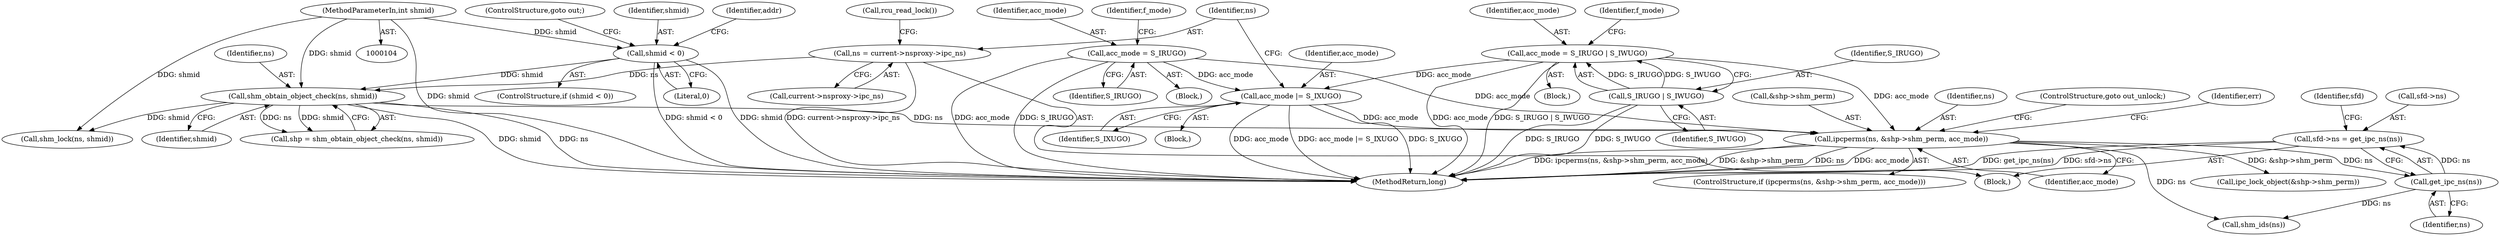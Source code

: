digraph "0_linux_a399b29dfbaaaf91162b2dc5a5875dd51bbfa2a1_0@pointer" {
"1000389" [label="(Call,sfd->ns = get_ipc_ns(ns))"];
"1000393" [label="(Call,get_ipc_ns(ns))"];
"1000251" [label="(Call,ipcperms(ns, &shp->shm_perm, acc_mode))"];
"1000234" [label="(Call,shm_obtain_object_check(ns, shmid))"];
"1000224" [label="(Call,ns = current->nsproxy->ipc_ns)"];
"1000132" [label="(Call,shmid < 0)"];
"1000105" [label="(MethodParameterIn,int shmid)"];
"1000190" [label="(Call,acc_mode = S_IRUGO)"];
"1000221" [label="(Call,acc_mode |= S_IXUGO)"];
"1000203" [label="(Call,acc_mode = S_IRUGO | S_IWUGO)"];
"1000205" [label="(Call,S_IRUGO | S_IWUGO)"];
"1000251" [label="(Call,ipcperms(ns, &shp->shm_perm, acc_mode))"];
"1000258" [label="(ControlStructure,goto out_unlock;)"];
"1000393" [label="(Call,get_ipc_ns(ns))"];
"1000133" [label="(Identifier,shmid)"];
"1000552" [label="(MethodReturn,long)"];
"1000110" [label="(Block,)"];
"1000397" [label="(Identifier,sfd)"];
"1000236" [label="(Identifier,shmid)"];
"1000203" [label="(Call,acc_mode = S_IRUGO | S_IWUGO)"];
"1000190" [label="(Call,acc_mode = S_IRUGO)"];
"1000390" [label="(Call,sfd->ns)"];
"1000231" [label="(Call,rcu_read_lock())"];
"1000139" [label="(Identifier,addr)"];
"1000223" [label="(Identifier,S_IXUGO)"];
"1000192" [label="(Identifier,S_IRUGO)"];
"1000260" [label="(Identifier,err)"];
"1000389" [label="(Call,sfd->ns = get_ipc_ns(ns))"];
"1000394" [label="(Identifier,ns)"];
"1000217" [label="(Block,)"];
"1000204" [label="(Identifier,acc_mode)"];
"1000514" [label="(Call,shm_ids(ns))"];
"1000224" [label="(Call,ns = current->nsproxy->ipc_ns)"];
"1000268" [label="(Call,ipc_lock_object(&shp->shm_perm))"];
"1000135" [label="(ControlStructure,goto out;)"];
"1000132" [label="(Call,shmid < 0)"];
"1000257" [label="(Identifier,acc_mode)"];
"1000197" [label="(Block,)"];
"1000250" [label="(ControlStructure,if (ipcperms(ns, &shp->shm_perm, acc_mode)))"];
"1000235" [label="(Identifier,ns)"];
"1000186" [label="(Block,)"];
"1000222" [label="(Identifier,acc_mode)"];
"1000253" [label="(Call,&shp->shm_perm)"];
"1000225" [label="(Identifier,ns)"];
"1000131" [label="(ControlStructure,if (shmid < 0))"];
"1000221" [label="(Call,acc_mode |= S_IXUGO)"];
"1000234" [label="(Call,shm_obtain_object_check(ns, shmid))"];
"1000191" [label="(Identifier,acc_mode)"];
"1000209" [label="(Identifier,f_mode)"];
"1000207" [label="(Identifier,S_IWUGO)"];
"1000206" [label="(Identifier,S_IRUGO)"];
"1000205" [label="(Call,S_IRUGO | S_IWUGO)"];
"1000226" [label="(Call,current->nsproxy->ipc_ns)"];
"1000519" [label="(Call,shm_lock(ns, shmid))"];
"1000232" [label="(Call,shp = shm_obtain_object_check(ns, shmid))"];
"1000134" [label="(Literal,0)"];
"1000105" [label="(MethodParameterIn,int shmid)"];
"1000194" [label="(Identifier,f_mode)"];
"1000252" [label="(Identifier,ns)"];
"1000389" -> "1000110"  [label="AST: "];
"1000389" -> "1000393"  [label="CFG: "];
"1000390" -> "1000389"  [label="AST: "];
"1000393" -> "1000389"  [label="AST: "];
"1000397" -> "1000389"  [label="CFG: "];
"1000389" -> "1000552"  [label="DDG: get_ipc_ns(ns)"];
"1000389" -> "1000552"  [label="DDG: sfd->ns"];
"1000393" -> "1000389"  [label="DDG: ns"];
"1000393" -> "1000394"  [label="CFG: "];
"1000394" -> "1000393"  [label="AST: "];
"1000251" -> "1000393"  [label="DDG: ns"];
"1000393" -> "1000514"  [label="DDG: ns"];
"1000251" -> "1000250"  [label="AST: "];
"1000251" -> "1000257"  [label="CFG: "];
"1000252" -> "1000251"  [label="AST: "];
"1000253" -> "1000251"  [label="AST: "];
"1000257" -> "1000251"  [label="AST: "];
"1000258" -> "1000251"  [label="CFG: "];
"1000260" -> "1000251"  [label="CFG: "];
"1000251" -> "1000552"  [label="DDG: ipcperms(ns, &shp->shm_perm, acc_mode)"];
"1000251" -> "1000552"  [label="DDG: &shp->shm_perm"];
"1000251" -> "1000552"  [label="DDG: ns"];
"1000251" -> "1000552"  [label="DDG: acc_mode"];
"1000234" -> "1000251"  [label="DDG: ns"];
"1000190" -> "1000251"  [label="DDG: acc_mode"];
"1000221" -> "1000251"  [label="DDG: acc_mode"];
"1000203" -> "1000251"  [label="DDG: acc_mode"];
"1000251" -> "1000268"  [label="DDG: &shp->shm_perm"];
"1000251" -> "1000514"  [label="DDG: ns"];
"1000234" -> "1000232"  [label="AST: "];
"1000234" -> "1000236"  [label="CFG: "];
"1000235" -> "1000234"  [label="AST: "];
"1000236" -> "1000234"  [label="AST: "];
"1000232" -> "1000234"  [label="CFG: "];
"1000234" -> "1000552"  [label="DDG: shmid"];
"1000234" -> "1000552"  [label="DDG: ns"];
"1000234" -> "1000232"  [label="DDG: ns"];
"1000234" -> "1000232"  [label="DDG: shmid"];
"1000224" -> "1000234"  [label="DDG: ns"];
"1000132" -> "1000234"  [label="DDG: shmid"];
"1000105" -> "1000234"  [label="DDG: shmid"];
"1000234" -> "1000519"  [label="DDG: shmid"];
"1000224" -> "1000110"  [label="AST: "];
"1000224" -> "1000226"  [label="CFG: "];
"1000225" -> "1000224"  [label="AST: "];
"1000226" -> "1000224"  [label="AST: "];
"1000231" -> "1000224"  [label="CFG: "];
"1000224" -> "1000552"  [label="DDG: current->nsproxy->ipc_ns"];
"1000132" -> "1000131"  [label="AST: "];
"1000132" -> "1000134"  [label="CFG: "];
"1000133" -> "1000132"  [label="AST: "];
"1000134" -> "1000132"  [label="AST: "];
"1000135" -> "1000132"  [label="CFG: "];
"1000139" -> "1000132"  [label="CFG: "];
"1000132" -> "1000552"  [label="DDG: shmid < 0"];
"1000132" -> "1000552"  [label="DDG: shmid"];
"1000105" -> "1000132"  [label="DDG: shmid"];
"1000105" -> "1000104"  [label="AST: "];
"1000105" -> "1000552"  [label="DDG: shmid"];
"1000105" -> "1000519"  [label="DDG: shmid"];
"1000190" -> "1000186"  [label="AST: "];
"1000190" -> "1000192"  [label="CFG: "];
"1000191" -> "1000190"  [label="AST: "];
"1000192" -> "1000190"  [label="AST: "];
"1000194" -> "1000190"  [label="CFG: "];
"1000190" -> "1000552"  [label="DDG: acc_mode"];
"1000190" -> "1000552"  [label="DDG: S_IRUGO"];
"1000190" -> "1000221"  [label="DDG: acc_mode"];
"1000221" -> "1000217"  [label="AST: "];
"1000221" -> "1000223"  [label="CFG: "];
"1000222" -> "1000221"  [label="AST: "];
"1000223" -> "1000221"  [label="AST: "];
"1000225" -> "1000221"  [label="CFG: "];
"1000221" -> "1000552"  [label="DDG: acc_mode |= S_IXUGO"];
"1000221" -> "1000552"  [label="DDG: S_IXUGO"];
"1000221" -> "1000552"  [label="DDG: acc_mode"];
"1000203" -> "1000221"  [label="DDG: acc_mode"];
"1000203" -> "1000197"  [label="AST: "];
"1000203" -> "1000205"  [label="CFG: "];
"1000204" -> "1000203"  [label="AST: "];
"1000205" -> "1000203"  [label="AST: "];
"1000209" -> "1000203"  [label="CFG: "];
"1000203" -> "1000552"  [label="DDG: S_IRUGO | S_IWUGO"];
"1000203" -> "1000552"  [label="DDG: acc_mode"];
"1000205" -> "1000203"  [label="DDG: S_IRUGO"];
"1000205" -> "1000203"  [label="DDG: S_IWUGO"];
"1000205" -> "1000207"  [label="CFG: "];
"1000206" -> "1000205"  [label="AST: "];
"1000207" -> "1000205"  [label="AST: "];
"1000205" -> "1000552"  [label="DDG: S_IRUGO"];
"1000205" -> "1000552"  [label="DDG: S_IWUGO"];
}
